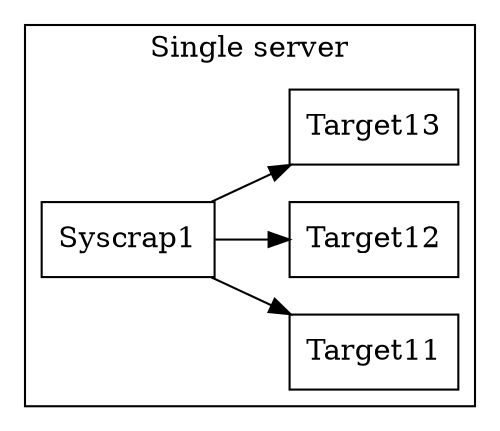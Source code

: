# render: dot -O -Tpng deployment.dot
# auto-render: https://gist.github.com/rubencaro/75e7b163665b47e0094a
digraph deployment {
  overlap=false;
  rankdir="LR";
  node [shape=box];

  subgraph cluster_single_server {
    label="Single server";
    Syscrap1 -> Target11, Target12, Target13;
  }

}
